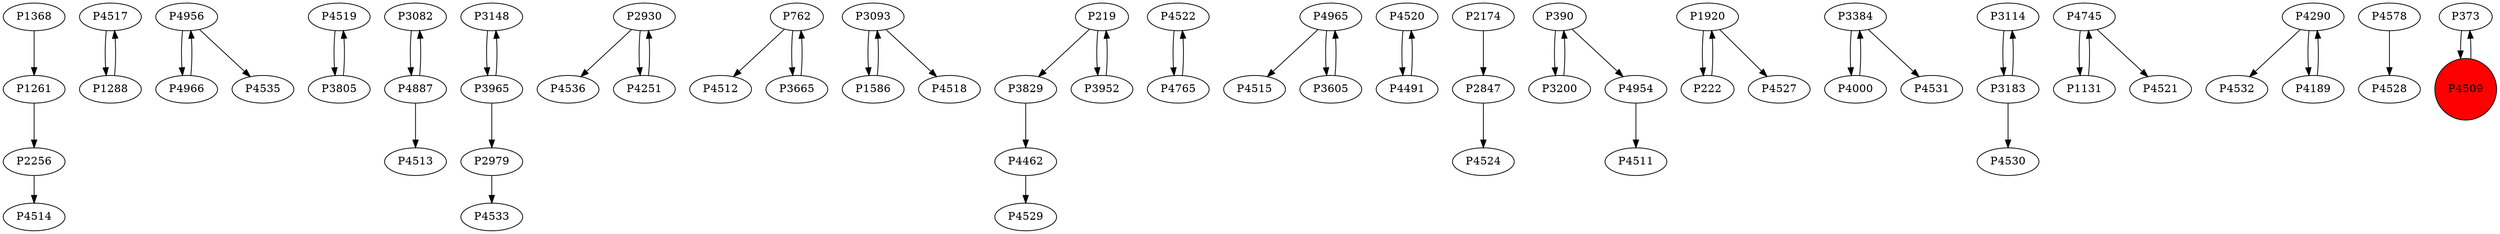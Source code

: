 digraph {
	P1368 -> P1261
	P4517 -> P1288
	P4956 -> P4966
	P4519 -> P3805
	P3082 -> P4887
	P3148 -> P3965
	P2256 -> P4514
	P2930 -> P4536
	P762 -> P4512
	P4966 -> P4956
	P3093 -> P1586
	P3829 -> P4462
	P4522 -> P4765
	P3965 -> P3148
	P4965 -> P4515
	P3805 -> P4519
	P4520 -> P4491
	P2979 -> P4533
	P2847 -> P4524
	P1586 -> P3093
	P390 -> P3200
	P1920 -> P222
	P3384 -> P4000
	P2930 -> P4251
	P3114 -> P3183
	P4745 -> P1131
	P390 -> P4954
	P4000 -> P3384
	P4290 -> P4532
	P3384 -> P4531
	P3183 -> P4530
	P4887 -> P3082
	P3093 -> P4518
	P4578 -> P4528
	P3665 -> P762
	P3200 -> P390
	P4491 -> P4520
	P219 -> P3952
	P222 -> P1920
	P3965 -> P2979
	P4765 -> P4522
	P762 -> P3665
	P4887 -> P4513
	P219 -> P3829
	P373 -> P4509
	P4290 -> P4189
	P3183 -> P3114
	P4956 -> P4535
	P4965 -> P3605
	P4251 -> P2930
	P1288 -> P4517
	P2174 -> P2847
	P4462 -> P4529
	P3952 -> P219
	P4509 -> P373
	P4189 -> P4290
	P3605 -> P4965
	P1261 -> P2256
	P1131 -> P4745
	P4745 -> P4521
	P4954 -> P4511
	P1920 -> P4527
	P4509 [shape=circle]
	P4509 [style=filled]
	P4509 [fillcolor=red]
}